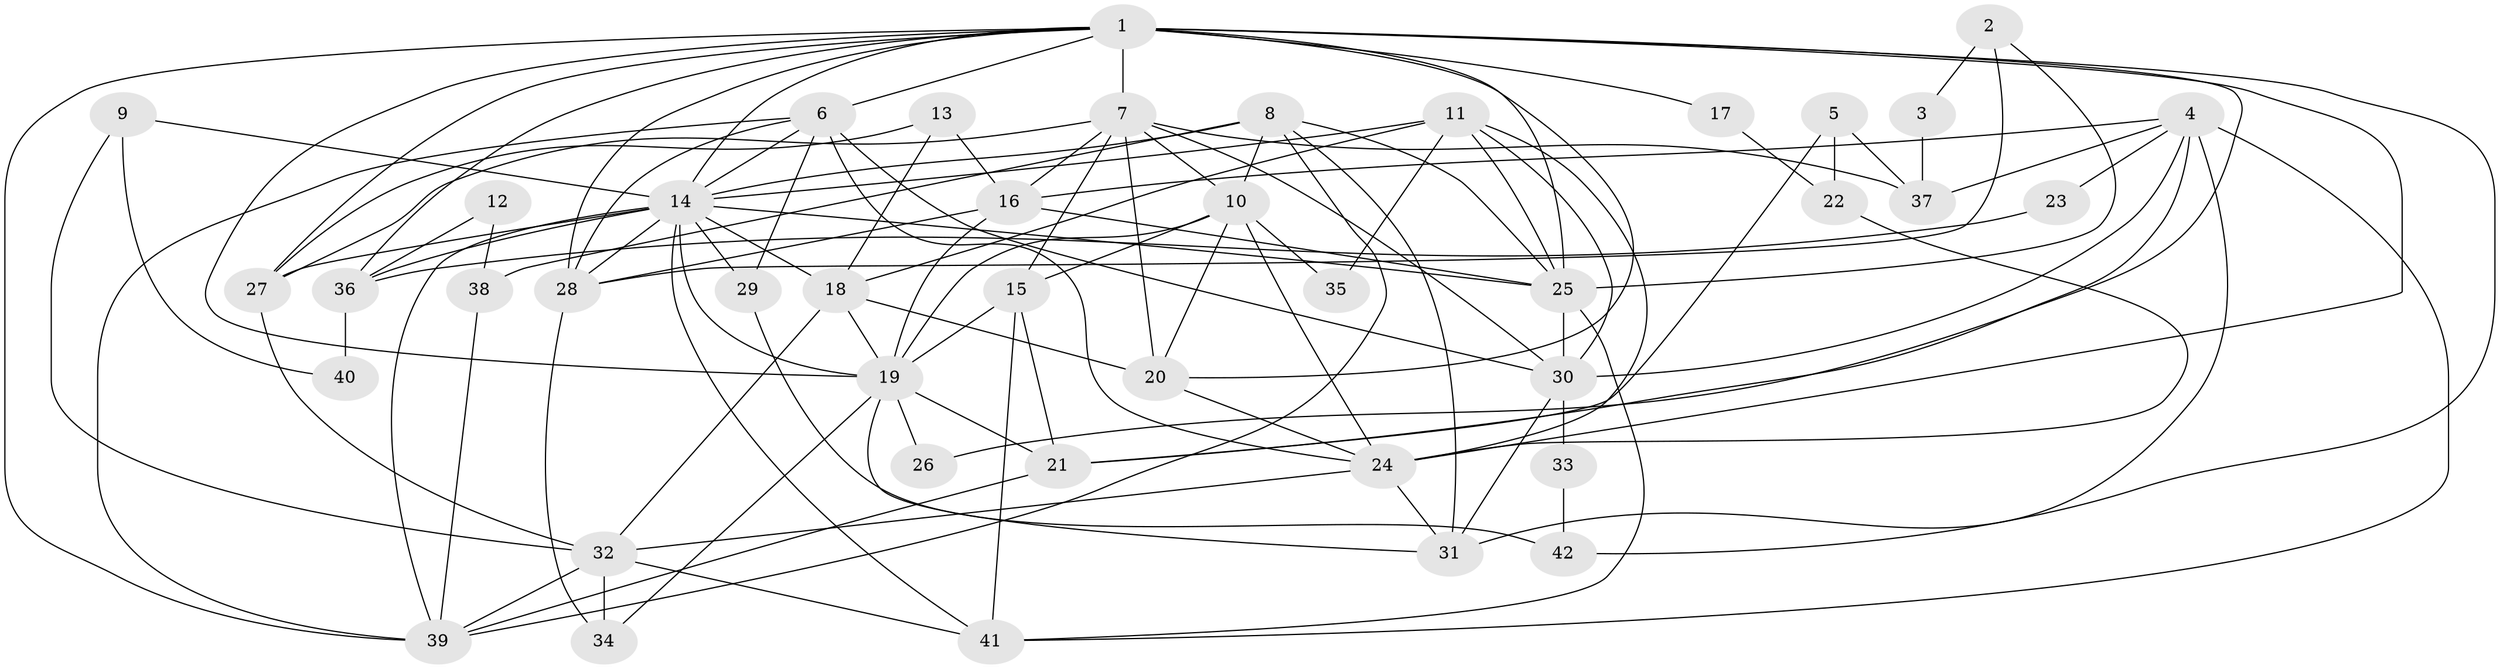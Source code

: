 // original degree distribution, {8: 0.011904761904761904, 3: 0.27380952380952384, 2: 0.17857142857142858, 4: 0.20238095238095238, 6: 0.10714285714285714, 7: 0.047619047619047616, 5: 0.16666666666666666, 9: 0.011904761904761904}
// Generated by graph-tools (version 1.1) at 2025/36/03/09/25 02:36:02]
// undirected, 42 vertices, 108 edges
graph export_dot {
graph [start="1"]
  node [color=gray90,style=filled];
  1;
  2;
  3;
  4;
  5;
  6;
  7;
  8;
  9;
  10;
  11;
  12;
  13;
  14;
  15;
  16;
  17;
  18;
  19;
  20;
  21;
  22;
  23;
  24;
  25;
  26;
  27;
  28;
  29;
  30;
  31;
  32;
  33;
  34;
  35;
  36;
  37;
  38;
  39;
  40;
  41;
  42;
  1 -- 6 [weight=1.0];
  1 -- 7 [weight=1.0];
  1 -- 14 [weight=1.0];
  1 -- 17 [weight=1.0];
  1 -- 19 [weight=1.0];
  1 -- 20 [weight=1.0];
  1 -- 24 [weight=3.0];
  1 -- 25 [weight=1.0];
  1 -- 26 [weight=1.0];
  1 -- 27 [weight=1.0];
  1 -- 28 [weight=1.0];
  1 -- 36 [weight=1.0];
  1 -- 39 [weight=2.0];
  1 -- 42 [weight=1.0];
  2 -- 3 [weight=1.0];
  2 -- 25 [weight=1.0];
  2 -- 28 [weight=1.0];
  3 -- 37 [weight=1.0];
  4 -- 16 [weight=1.0];
  4 -- 21 [weight=2.0];
  4 -- 23 [weight=1.0];
  4 -- 30 [weight=2.0];
  4 -- 31 [weight=1.0];
  4 -- 37 [weight=2.0];
  4 -- 41 [weight=1.0];
  5 -- 21 [weight=1.0];
  5 -- 22 [weight=1.0];
  5 -- 37 [weight=1.0];
  6 -- 14 [weight=1.0];
  6 -- 24 [weight=2.0];
  6 -- 28 [weight=1.0];
  6 -- 29 [weight=1.0];
  6 -- 30 [weight=1.0];
  6 -- 39 [weight=1.0];
  7 -- 10 [weight=2.0];
  7 -- 15 [weight=2.0];
  7 -- 16 [weight=1.0];
  7 -- 20 [weight=1.0];
  7 -- 27 [weight=1.0];
  7 -- 30 [weight=1.0];
  7 -- 37 [weight=1.0];
  8 -- 10 [weight=1.0];
  8 -- 14 [weight=1.0];
  8 -- 25 [weight=1.0];
  8 -- 31 [weight=1.0];
  8 -- 38 [weight=1.0];
  8 -- 39 [weight=1.0];
  9 -- 14 [weight=1.0];
  9 -- 32 [weight=1.0];
  9 -- 40 [weight=1.0];
  10 -- 15 [weight=1.0];
  10 -- 19 [weight=1.0];
  10 -- 20 [weight=1.0];
  10 -- 24 [weight=1.0];
  10 -- 35 [weight=1.0];
  11 -- 14 [weight=1.0];
  11 -- 18 [weight=1.0];
  11 -- 24 [weight=1.0];
  11 -- 25 [weight=1.0];
  11 -- 30 [weight=1.0];
  11 -- 35 [weight=1.0];
  12 -- 36 [weight=1.0];
  12 -- 38 [weight=1.0];
  13 -- 16 [weight=1.0];
  13 -- 18 [weight=1.0];
  13 -- 27 [weight=1.0];
  14 -- 18 [weight=2.0];
  14 -- 19 [weight=2.0];
  14 -- 25 [weight=1.0];
  14 -- 27 [weight=1.0];
  14 -- 28 [weight=2.0];
  14 -- 29 [weight=1.0];
  14 -- 36 [weight=1.0];
  14 -- 39 [weight=1.0];
  14 -- 41 [weight=1.0];
  15 -- 19 [weight=1.0];
  15 -- 21 [weight=2.0];
  15 -- 41 [weight=1.0];
  16 -- 19 [weight=1.0];
  16 -- 25 [weight=1.0];
  16 -- 28 [weight=1.0];
  17 -- 22 [weight=1.0];
  18 -- 19 [weight=1.0];
  18 -- 20 [weight=1.0];
  18 -- 32 [weight=2.0];
  19 -- 21 [weight=2.0];
  19 -- 26 [weight=1.0];
  19 -- 31 [weight=1.0];
  19 -- 34 [weight=1.0];
  20 -- 24 [weight=1.0];
  21 -- 39 [weight=1.0];
  22 -- 24 [weight=1.0];
  23 -- 36 [weight=1.0];
  24 -- 31 [weight=1.0];
  24 -- 32 [weight=1.0];
  25 -- 30 [weight=1.0];
  25 -- 41 [weight=1.0];
  27 -- 32 [weight=1.0];
  28 -- 34 [weight=1.0];
  29 -- 42 [weight=1.0];
  30 -- 31 [weight=1.0];
  30 -- 33 [weight=1.0];
  32 -- 34 [weight=1.0];
  32 -- 39 [weight=1.0];
  32 -- 41 [weight=1.0];
  33 -- 42 [weight=1.0];
  36 -- 40 [weight=1.0];
  38 -- 39 [weight=1.0];
}
